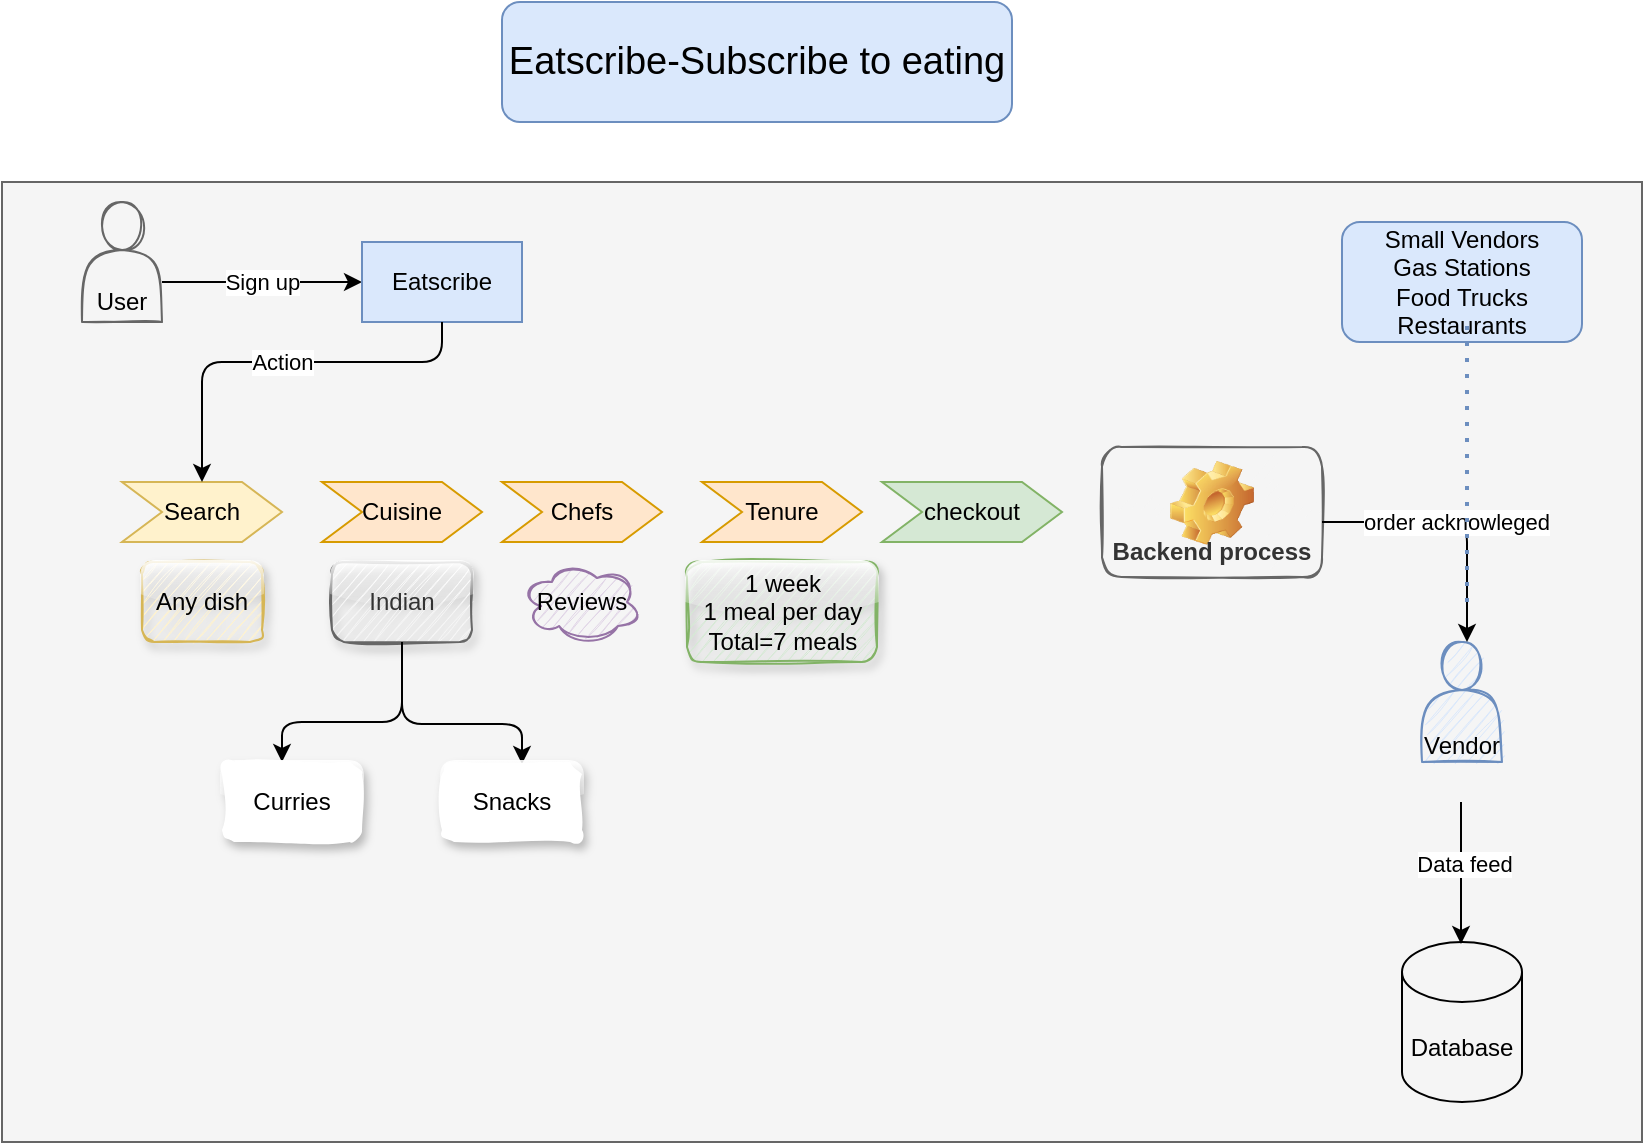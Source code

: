 <mxfile version="14.6.12" type="github"><diagram id="6uzFL_6K-IdcTFMs4cGi" name="Page-1"><mxGraphModel dx="830" dy="774" grid="1" gridSize="10" guides="1" tooltips="1" connect="1" arrows="1" fold="1" page="1" pageScale="1" pageWidth="850" pageHeight="1100" math="0" shadow="0"><root><mxCell id="0"/><mxCell id="1" parent="0"/><mxCell id="HlD5PFbNKhqT3vz1J3pK-2" value="&lt;font style=&quot;font-size: 19px&quot;&gt;Eatscribe-Subscribe to eating&lt;/font&gt;" style="rounded=1;whiteSpace=wrap;html=1;fillColor=#dae8fc;strokeColor=#6c8ebf;" parent="1" vertex="1"><mxGeometry x="280" y="40" width="255" height="60" as="geometry"/></mxCell><mxCell id="HlD5PFbNKhqT3vz1J3pK-6" value="" style="rounded=0;whiteSpace=wrap;html=1;fillColor=#f5f5f5;strokeColor=#666666;fontColor=#333333;" parent="1" vertex="1"><mxGeometry x="30" y="130" width="820" height="480" as="geometry"/></mxCell><mxCell id="HlD5PFbNKhqT3vz1J3pK-9" value="" style="shape=actor;whiteSpace=wrap;html=1;fillColor=#f5f5f5;strokeColor=#666666;fontColor=#333333;sketch=1;" parent="1" vertex="1"><mxGeometry x="70" y="140" width="40" height="60" as="geometry"/></mxCell><mxCell id="HlD5PFbNKhqT3vz1J3pK-10" value="User" style="text;html=1;strokeColor=none;fillColor=none;align=center;verticalAlign=middle;whiteSpace=wrap;rounded=0;" parent="1" vertex="1"><mxGeometry x="40" y="180" width="100" height="20" as="geometry"/></mxCell><mxCell id="HlD5PFbNKhqT3vz1J3pK-13" value="" style="endArrow=classic;html=1;" parent="1" edge="1"><mxGeometry relative="1" as="geometry"><mxPoint x="110" y="180" as="sourcePoint"/><mxPoint x="210" y="180" as="targetPoint"/></mxGeometry></mxCell><mxCell id="HlD5PFbNKhqT3vz1J3pK-14" value="Sign up" style="edgeLabel;resizable=0;html=1;align=center;verticalAlign=middle;" parent="HlD5PFbNKhqT3vz1J3pK-13" connectable="0" vertex="1"><mxGeometry relative="1" as="geometry"/></mxCell><mxCell id="HlD5PFbNKhqT3vz1J3pK-16" value="Eatscribe" style="rounded=0;whiteSpace=wrap;html=1;fillColor=#dae8fc;strokeColor=#6c8ebf;" parent="1" vertex="1"><mxGeometry x="210" y="160" width="80" height="40" as="geometry"/></mxCell><mxCell id="HlD5PFbNKhqT3vz1J3pK-19" value="Small Vendors&lt;br&gt;Gas Stations&lt;br&gt;Food Trucks&lt;br&gt;Restaurants" style="rounded=1;whiteSpace=wrap;html=1;fillColor=#dae8fc;strokeColor=#6c8ebf;" parent="1" vertex="1"><mxGeometry x="700" y="150" width="120" height="60" as="geometry"/></mxCell><mxCell id="HlD5PFbNKhqT3vz1J3pK-30" value="Search" style="shape=step;perimeter=stepPerimeter;whiteSpace=wrap;html=1;fixedSize=1;fillColor=#fff2cc;strokeColor=#d6b656;" parent="1" vertex="1"><mxGeometry x="90" y="280" width="80" height="30" as="geometry"/></mxCell><mxCell id="HlD5PFbNKhqT3vz1J3pK-31" value="Cuisine" style="shape=step;perimeter=stepPerimeter;whiteSpace=wrap;html=1;fixedSize=1;fillColor=#ffe6cc;strokeColor=#d79b00;" parent="1" vertex="1"><mxGeometry x="190" y="280" width="80" height="30" as="geometry"/></mxCell><mxCell id="HlD5PFbNKhqT3vz1J3pK-32" value="Chefs" style="shape=step;perimeter=stepPerimeter;whiteSpace=wrap;html=1;fixedSize=1;fillColor=#ffe6cc;strokeColor=#d79b00;" parent="1" vertex="1"><mxGeometry x="280" y="280" width="80" height="30" as="geometry"/></mxCell><mxCell id="HlD5PFbNKhqT3vz1J3pK-33" value="" style="endArrow=classic;html=1;exitX=0.5;exitY=1;exitDx=0;exitDy=0;entryX=0.5;entryY=0;entryDx=0;entryDy=0;" parent="1" source="HlD5PFbNKhqT3vz1J3pK-16" target="HlD5PFbNKhqT3vz1J3pK-30" edge="1"><mxGeometry relative="1" as="geometry"><mxPoint x="240" y="380" as="sourcePoint"/><mxPoint x="340" y="380" as="targetPoint"/><Array as="points"><mxPoint x="250" y="220"/><mxPoint x="130" y="220"/></Array></mxGeometry></mxCell><mxCell id="HlD5PFbNKhqT3vz1J3pK-34" value="Action" style="edgeLabel;resizable=0;html=1;align=center;verticalAlign=middle;" parent="HlD5PFbNKhqT3vz1J3pK-33" connectable="0" vertex="1"><mxGeometry relative="1" as="geometry"/></mxCell><mxCell id="HlD5PFbNKhqT3vz1J3pK-39" value="Reviews" style="ellipse;shape=cloud;whiteSpace=wrap;html=1;fillColor=#e1d5e7;strokeColor=#9673a6;sketch=1;" parent="1" vertex="1"><mxGeometry x="290" y="320" width="60" height="40" as="geometry"/></mxCell><mxCell id="HlD5PFbNKhqT3vz1J3pK-40" value="Tenure" style="shape=step;perimeter=stepPerimeter;whiteSpace=wrap;html=1;fixedSize=1;fillColor=#ffe6cc;strokeColor=#d79b00;" parent="1" vertex="1"><mxGeometry x="380" y="280" width="80" height="30" as="geometry"/></mxCell><mxCell id="HlD5PFbNKhqT3vz1J3pK-41" value="checkout" style="shape=step;perimeter=stepPerimeter;whiteSpace=wrap;html=1;fixedSize=1;fillColor=#d5e8d4;strokeColor=#82b366;" parent="1" vertex="1"><mxGeometry x="470" y="280" width="90" height="30" as="geometry"/></mxCell><mxCell id="HlD5PFbNKhqT3vz1J3pK-44" value="Any dish" style="text;html=1;strokeColor=#d6b656;align=center;verticalAlign=middle;whiteSpace=wrap;rounded=1;fillColor=#fff2cc;gradientDirection=north;shadow=1;glass=1;sketch=1;" parent="1" vertex="1"><mxGeometry x="100" y="320" width="60" height="40" as="geometry"/></mxCell><mxCell id="HlD5PFbNKhqT3vz1J3pK-46" value="Indian" style="text;html=1;align=center;verticalAlign=middle;whiteSpace=wrap;rounded=1;gradientDirection=north;shadow=1;glass=1;sketch=1;fillColor=#f5f5f5;strokeColor=#666666;fontColor=#333333;" parent="1" vertex="1"><mxGeometry x="195" y="320" width="70" height="40" as="geometry"/></mxCell><mxCell id="HlD5PFbNKhqT3vz1J3pK-51" value="" style="edgeStyle=segmentEdgeStyle;endArrow=classic;html=1;" parent="1" edge="1"><mxGeometry width="50" height="50" relative="1" as="geometry"><mxPoint x="230" y="360" as="sourcePoint"/><mxPoint x="170" y="420" as="targetPoint"/><Array as="points"><mxPoint x="230" y="360"/><mxPoint x="230" y="400"/><mxPoint x="170" y="400"/></Array></mxGeometry></mxCell><mxCell id="HlD5PFbNKhqT3vz1J3pK-53" value="" style="edgeStyle=segmentEdgeStyle;endArrow=classic;html=1;" parent="1" edge="1"><mxGeometry width="50" height="50" relative="1" as="geometry"><mxPoint x="230" y="361" as="sourcePoint"/><mxPoint x="290" y="421" as="targetPoint"/><Array as="points"><mxPoint x="230" y="401"/><mxPoint x="290" y="401"/><mxPoint x="290" y="421"/></Array></mxGeometry></mxCell><mxCell id="HlD5PFbNKhqT3vz1J3pK-54" value="Curries" style="text;html=1;strokeColor=none;align=center;verticalAlign=middle;whiteSpace=wrap;rounded=1;fillColor=#ffffff;gradientDirection=north;shadow=1;glass=1;sketch=1;" parent="1" vertex="1"><mxGeometry x="140" y="420" width="70" height="40" as="geometry"/></mxCell><mxCell id="HlD5PFbNKhqT3vz1J3pK-55" value="Snacks" style="text;html=1;strokeColor=none;align=center;verticalAlign=middle;whiteSpace=wrap;rounded=1;fillColor=#ffffff;gradientColor=#ffffff;gradientDirection=north;shadow=1;glass=1;sketch=1;" parent="1" vertex="1"><mxGeometry x="250" y="420" width="70" height="40" as="geometry"/></mxCell><mxCell id="HlD5PFbNKhqT3vz1J3pK-56" value="1 week&lt;br&gt;1 meal per day&lt;br&gt;Total=7 meals" style="text;html=1;align=center;verticalAlign=middle;whiteSpace=wrap;rounded=1;gradientDirection=north;shadow=1;glass=1;sketch=1;fillColor=#d5e8d4;strokeColor=#82b366;" parent="1" vertex="1"><mxGeometry x="372.5" y="320" width="95" height="50" as="geometry"/></mxCell><mxCell id="HlD5PFbNKhqT3vz1J3pK-58" value="Backend process" style="label;whiteSpace=wrap;html=1;align=center;verticalAlign=bottom;spacingLeft=0;spacingBottom=4;imageAlign=center;imageVerticalAlign=top;image=img/clipart/Gear_128x128.png;rounded=1;shadow=0;glass=0;sketch=1;fillColor=#f5f5f5;strokeColor=#666666;fontColor=#333333;" parent="1" vertex="1"><mxGeometry x="580" y="262.5" width="110" height="65" as="geometry"/></mxCell><mxCell id="HlD5PFbNKhqT3vz1J3pK-59" value="&lt;br&gt;&lt;br&gt;&lt;br&gt;Vendor" style="shape=actor;whiteSpace=wrap;html=1;fillColor=#dae8fc;strokeColor=#6c8ebf;sketch=1;" parent="1" vertex="1"><mxGeometry x="740" y="360" width="40" height="60" as="geometry"/></mxCell><mxCell id="HlD5PFbNKhqT3vz1J3pK-60" value="order acknowleged" style="endArrow=classic;html=1;" parent="1" edge="1"><mxGeometry relative="1" as="geometry"><mxPoint x="690" y="300" as="sourcePoint"/><mxPoint x="762.5" y="360" as="targetPoint"/><Array as="points"><mxPoint x="762.5" y="300"/></Array></mxGeometry></mxCell><mxCell id="HlD5PFbNKhqT3vz1J3pK-63" value="" style="endArrow=none;dashed=1;html=1;dashPattern=1 3;strokeWidth=2;fillColor=#dae8fc;strokeColor=#6c8ebf;" parent="1" edge="1"><mxGeometry width="50" height="50" relative="1" as="geometry"><mxPoint x="762.5" y="340" as="sourcePoint"/><mxPoint x="762.5" y="200" as="targetPoint"/></mxGeometry></mxCell><mxCell id="HlD5PFbNKhqT3vz1J3pK-64" value="Database" style="shape=cylinder3;whiteSpace=wrap;html=1;boundedLbl=1;backgroundOutline=1;size=15;rounded=1;shadow=0;glass=1;sketch=0;fillColor=none;gradientColor=none;" parent="1" vertex="1"><mxGeometry x="730" y="510" width="60" height="80" as="geometry"/></mxCell><mxCell id="HlD5PFbNKhqT3vz1J3pK-65" value="" style="endArrow=classic;html=1;" parent="1" edge="1"><mxGeometry width="50" height="50" relative="1" as="geometry"><mxPoint x="759.5" y="440" as="sourcePoint"/><mxPoint x="759.5" y="511" as="targetPoint"/></mxGeometry></mxCell><mxCell id="HlD5PFbNKhqT3vz1J3pK-66" value="Data feed" style="edgeLabel;html=1;align=center;verticalAlign=middle;resizable=0;points=[];" parent="HlD5PFbNKhqT3vz1J3pK-65" vertex="1" connectable="0"><mxGeometry x="-0.127" y="1" relative="1" as="geometry"><mxPoint as="offset"/></mxGeometry></mxCell></root></mxGraphModel></diagram></mxfile>